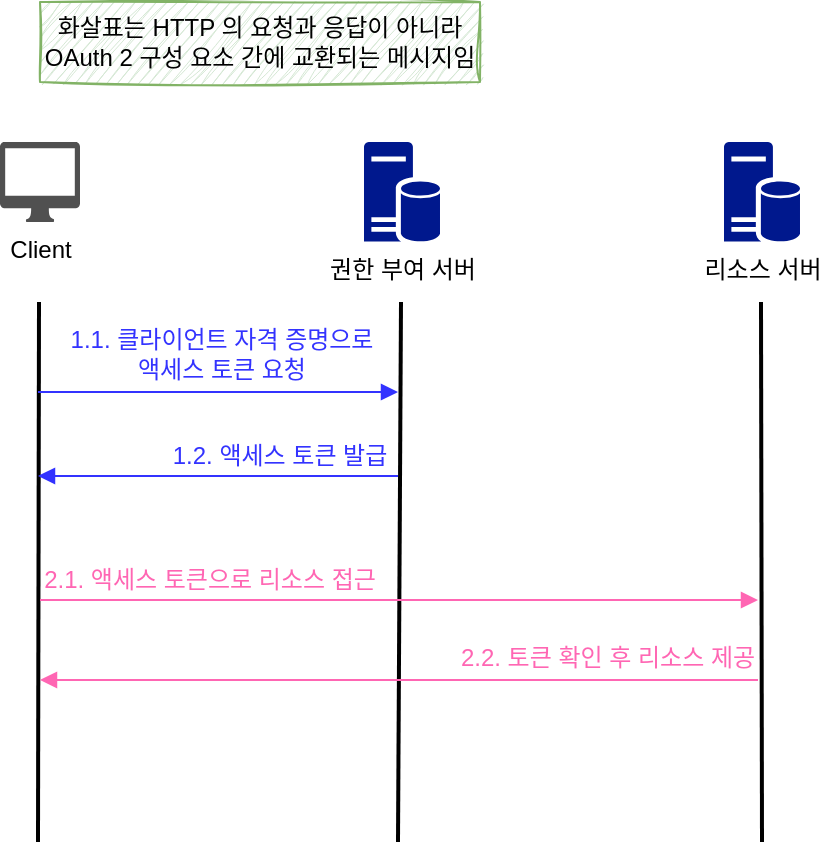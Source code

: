 <mxfile version="23.1.5" type="device">
  <diagram name="페이지-1" id="h4W88n69cjFPXwg6sM1v">
    <mxGraphModel dx="1114" dy="894" grid="1" gridSize="10" guides="1" tooltips="1" connect="1" arrows="1" fold="1" page="1" pageScale="1" pageWidth="827" pageHeight="1169" math="0" shadow="0">
      <root>
        <mxCell id="0" />
        <mxCell id="1" parent="0" />
        <mxCell id="IlJnZbN0naLgoV53dmtp-2" value="Client" style="sketch=0;pointerEvents=1;shadow=0;dashed=0;html=1;strokeColor=none;fillColor=#505050;labelPosition=center;verticalLabelPosition=bottom;verticalAlign=top;outlineConnect=0;align=center;shape=mxgraph.office.devices.mac_client;" vertex="1" parent="1">
          <mxGeometry x="50" y="80" width="40" height="40" as="geometry" />
        </mxCell>
        <mxCell id="IlJnZbN0naLgoV53dmtp-3" value="권한 부여 서버" style="sketch=0;aspect=fixed;pointerEvents=1;shadow=0;dashed=0;html=1;strokeColor=none;labelPosition=center;verticalLabelPosition=bottom;verticalAlign=top;align=center;fillColor=#00188D;shape=mxgraph.mscae.enterprise.database_server" vertex="1" parent="1">
          <mxGeometry x="232" y="80" width="38" height="50" as="geometry" />
        </mxCell>
        <mxCell id="IlJnZbN0naLgoV53dmtp-4" value="리소스 서버" style="sketch=0;aspect=fixed;pointerEvents=1;shadow=0;dashed=0;html=1;strokeColor=none;labelPosition=center;verticalLabelPosition=bottom;verticalAlign=top;align=center;fillColor=#00188D;shape=mxgraph.mscae.enterprise.database_server" vertex="1" parent="1">
          <mxGeometry x="412" y="80" width="38" height="50" as="geometry" />
        </mxCell>
        <mxCell id="IlJnZbN0naLgoV53dmtp-6" value="" style="endArrow=none;html=1;rounded=0;strokeWidth=2;" edge="1" parent="1">
          <mxGeometry width="50" height="50" relative="1" as="geometry">
            <mxPoint x="69" y="430" as="sourcePoint" />
            <mxPoint x="69.5" y="160" as="targetPoint" />
          </mxGeometry>
        </mxCell>
        <mxCell id="IlJnZbN0naLgoV53dmtp-7" value="" style="endArrow=none;html=1;rounded=0;strokeWidth=2;" edge="1" parent="1">
          <mxGeometry width="50" height="50" relative="1" as="geometry">
            <mxPoint x="249" y="430" as="sourcePoint" />
            <mxPoint x="250.5" y="160" as="targetPoint" />
          </mxGeometry>
        </mxCell>
        <mxCell id="IlJnZbN0naLgoV53dmtp-8" value="" style="endArrow=none;html=1;rounded=0;strokeWidth=2;" edge="1" parent="1">
          <mxGeometry width="50" height="50" relative="1" as="geometry">
            <mxPoint x="431" y="430" as="sourcePoint" />
            <mxPoint x="430.5" y="160" as="targetPoint" />
          </mxGeometry>
        </mxCell>
        <mxCell id="IlJnZbN0naLgoV53dmtp-9" value="화살표는 HTTP 의 요청과 응답이 아니라 OAuth 2 구성 요소 간에 교환되는 메시지임" style="text;html=1;align=center;verticalAlign=middle;whiteSpace=wrap;rounded=0;fillColor=#d5e8d4;strokeColor=#82b366;sketch=1;curveFitting=1;jiggle=2;" vertex="1" parent="1">
          <mxGeometry x="70" y="10" width="220" height="40" as="geometry" />
        </mxCell>
        <mxCell id="IlJnZbN0naLgoV53dmtp-11" value="" style="endArrow=block;html=1;rounded=0;endFill=1;fontColor=#FF66B3;strokeColor=#FF66B3;" edge="1" parent="1">
          <mxGeometry width="50" height="50" relative="1" as="geometry">
            <mxPoint x="70" y="309" as="sourcePoint" />
            <mxPoint x="429" y="309" as="targetPoint" />
          </mxGeometry>
        </mxCell>
        <mxCell id="IlJnZbN0naLgoV53dmtp-12" value="" style="endArrow=block;html=1;rounded=0;endFill=1;fontColor=#FF66B3;strokeColor=#FF66B3;" edge="1" parent="1">
          <mxGeometry width="50" height="50" relative="1" as="geometry">
            <mxPoint x="429" y="349" as="sourcePoint" />
            <mxPoint x="70" y="349" as="targetPoint" />
          </mxGeometry>
        </mxCell>
        <mxCell id="IlJnZbN0naLgoV53dmtp-14" value="1.1. 클라이언트 자격 증명으로&lt;br&gt;액세스 토큰 요청" style="text;html=1;align=center;verticalAlign=middle;whiteSpace=wrap;rounded=0;fontColor=#3333FF;" vertex="1" parent="1">
          <mxGeometry x="71" y="167" width="180" height="37" as="geometry" />
        </mxCell>
        <mxCell id="IlJnZbN0naLgoV53dmtp-15" value="2.1. 액세스 토큰으로 리소스 접근" style="text;html=1;align=center;verticalAlign=middle;whiteSpace=wrap;rounded=0;fontColor=#FF66B3;" vertex="1" parent="1">
          <mxGeometry x="71" y="289" width="168" height="20" as="geometry" />
        </mxCell>
        <mxCell id="IlJnZbN0naLgoV53dmtp-16" value="2.2. 토큰 확인 후 리소스 제공" style="text;html=1;align=center;verticalAlign=middle;whiteSpace=wrap;rounded=0;fontColor=#FF66B3;" vertex="1" parent="1">
          <mxGeometry x="270" y="328" width="168" height="20" as="geometry" />
        </mxCell>
        <mxCell id="IlJnZbN0naLgoV53dmtp-17" value="" style="endArrow=block;html=1;rounded=0;endFill=1;fontColor=#3333FF;strokeColor=#3333FF;" edge="1" parent="1">
          <mxGeometry width="50" height="50" relative="1" as="geometry">
            <mxPoint x="69" y="205" as="sourcePoint" />
            <mxPoint x="249" y="205" as="targetPoint" />
          </mxGeometry>
        </mxCell>
        <mxCell id="IlJnZbN0naLgoV53dmtp-18" value="" style="endArrow=none;html=1;rounded=0;endFill=0;fontColor=#3333FF;strokeColor=#3333FF;startArrow=block;startFill=1;" edge="1" parent="1">
          <mxGeometry width="50" height="50" relative="1" as="geometry">
            <mxPoint x="69" y="247" as="sourcePoint" />
            <mxPoint x="249" y="247" as="targetPoint" />
          </mxGeometry>
        </mxCell>
        <mxCell id="IlJnZbN0naLgoV53dmtp-19" value="1.2. 액세스 토큰 발급" style="text;html=1;align=center;verticalAlign=middle;whiteSpace=wrap;rounded=0;fontColor=#3333FF;" vertex="1" parent="1">
          <mxGeometry x="100" y="227" width="180" height="20" as="geometry" />
        </mxCell>
      </root>
    </mxGraphModel>
  </diagram>
</mxfile>

